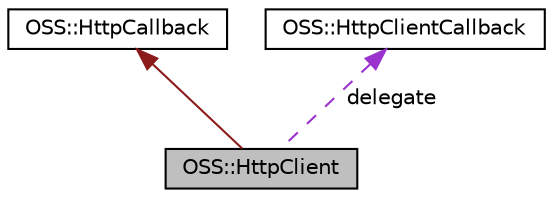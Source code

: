 digraph "OSS::HttpClient"
{
  edge [fontname="Helvetica",fontsize="10",labelfontname="Helvetica",labelfontsize="10"];
  node [fontname="Helvetica",fontsize="10",shape=record];
  Node1 [label="OSS::HttpClient",height=0.2,width=0.4,color="black", fillcolor="grey75", style="filled" fontcolor="black"];
  Node2 -> Node1 [dir="back",color="firebrick4",fontsize="10",style="solid",fontname="Helvetica"];
  Node2 [label="OSS::HttpCallback",height=0.2,width=0.4,color="black", fillcolor="white", style="filled",URL="$class_o_s_s_1_1_http_callback.html"];
  Node3 -> Node1 [dir="back",color="darkorchid3",fontsize="10",style="dashed",label=" delegate" ,fontname="Helvetica"];
  Node3 [label="OSS::HttpClientCallback",height=0.2,width=0.4,color="black", fillcolor="white", style="filled",URL="$class_o_s_s_1_1_http_client_callback.html"];
}
